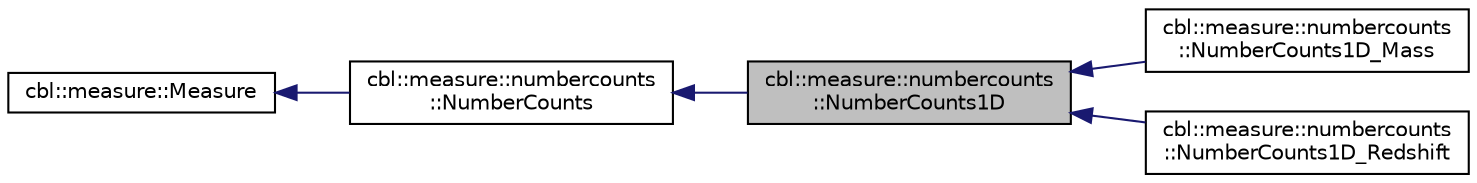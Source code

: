 digraph "cbl::measure::numbercounts::NumberCounts1D"
{
  edge [fontname="Helvetica",fontsize="10",labelfontname="Helvetica",labelfontsize="10"];
  node [fontname="Helvetica",fontsize="10",shape=record];
  rankdir="LR";
  Node0 [label="cbl::measure::numbercounts\l::NumberCounts1D",height=0.2,width=0.4,color="black", fillcolor="grey75", style="filled", fontcolor="black"];
  Node1 -> Node0 [dir="back",color="midnightblue",fontsize="10",style="solid",fontname="Helvetica"];
  Node1 [label="cbl::measure::numbercounts\l::NumberCounts",height=0.2,width=0.4,color="black", fillcolor="white", style="filled",URL="$df/df8/classcbl_1_1measure_1_1numbercounts_1_1NumberCounts.html",tooltip="The class NumberCounts. "];
  Node2 -> Node1 [dir="back",color="midnightblue",fontsize="10",style="solid",fontname="Helvetica"];
  Node2 [label="cbl::measure::Measure",height=0.2,width=0.4,color="black", fillcolor="white", style="filled",URL="$db/d0a/classcbl_1_1measure_1_1Measure.html",tooltip="The class Measure. "];
  Node0 -> Node3 [dir="back",color="midnightblue",fontsize="10",style="solid",fontname="Helvetica"];
  Node3 [label="cbl::measure::numbercounts\l::NumberCounts1D_Mass",height=0.2,width=0.4,color="black", fillcolor="white", style="filled",URL="$d9/d50/classcbl_1_1measure_1_1numbercounts_1_1NumberCounts1D__Mass.html",tooltip="The class NumberCounts1D_Mass. "];
  Node0 -> Node4 [dir="back",color="midnightblue",fontsize="10",style="solid",fontname="Helvetica"];
  Node4 [label="cbl::measure::numbercounts\l::NumberCounts1D_Redshift",height=0.2,width=0.4,color="black", fillcolor="white", style="filled",URL="$d9/d28/classcbl_1_1measure_1_1numbercounts_1_1NumberCounts1D__Redshift.html",tooltip="The class NumberCounts1D_Redshift. "];
}
